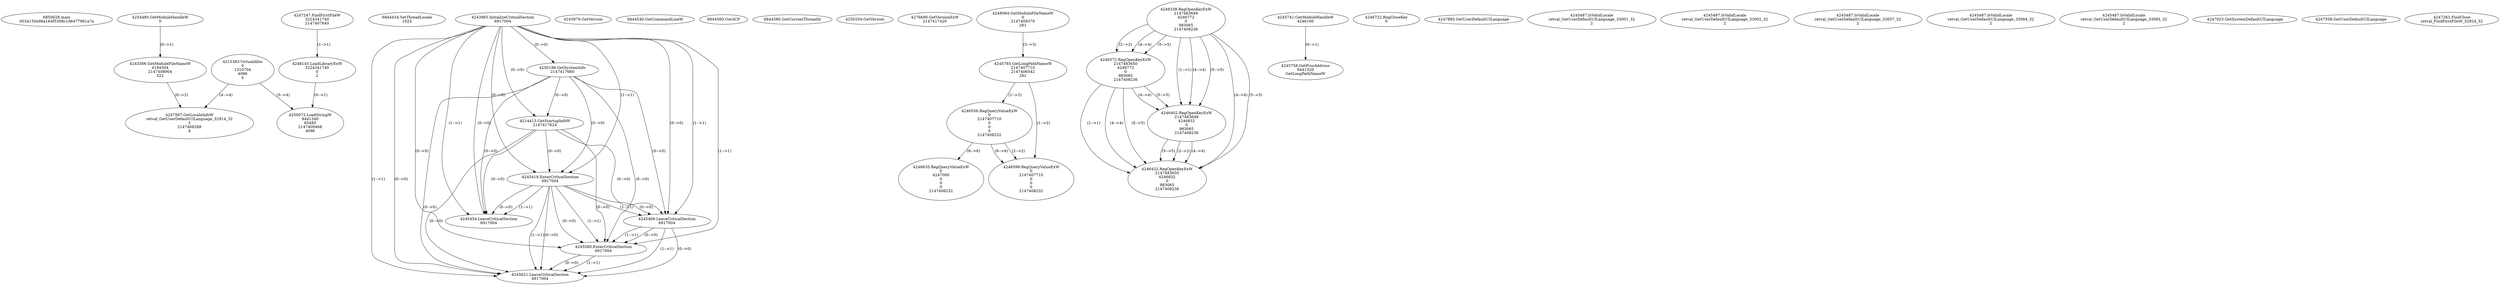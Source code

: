 // Global SCDG with merge call
digraph {
	0 [label="6850628.main
0034150e96a164f5308c1d6477961a7a"]
	1 [label="4254480.GetModuleHandleW
0"]
	2 [label="6844434.SetThreadLocale
1024"]
	3 [label="4243965.InitializeCriticalSection
6917004"]
	4 [label="4243979.GetVersion
"]
	5 [label="4250188.GetSystemInfo
2147417660"]
	3 -> 5 [label="(0-->0)"]
	6 [label="6844540.GetCommandLineW
"]
	7 [label="4214413.GetStartupInfoW
2147417624"]
	3 -> 7 [label="(0-->0)"]
	5 -> 7 [label="(0-->0)"]
	8 [label="6844560.GetACP
"]
	9 [label="6844580.GetCurrentThreadId
"]
	10 [label="4250204.GetVersion
"]
	11 [label="4276690.GetVersionExW
2147417420"]
	12 [label="4243306.GetModuleFileNameW
4194304
2147408904
522"]
	1 -> 12 [label="(0-->1)"]
	13 [label="4248064.GetModuleFileNameW
0
2147408370
261"]
	14 [label="4215383.VirtualAlloc
0
1310704
4096
4"]
	15 [label="4246338.RegOpenKeyExW
2147483649
4246772
0
983065
2147408236"]
	16 [label="4246372.RegOpenKeyExW
2147483650
4246772
0
983065
2147408236"]
	15 -> 16 [label="(2-->2)"]
	15 -> 16 [label="(4-->4)"]
	15 -> 16 [label="(5-->5)"]
	17 [label="4246402.RegOpenKeyExW
2147483649
4246832
0
983065
2147408236"]
	15 -> 17 [label="(1-->1)"]
	15 -> 17 [label="(4-->4)"]
	16 -> 17 [label="(4-->4)"]
	15 -> 17 [label="(5-->5)"]
	16 -> 17 [label="(5-->5)"]
	18 [label="4245741.GetModuleHandleW
4246160"]
	19 [label="4245758.GetProcAddress
9441320
GetLongPathNameW"]
	18 -> 19 [label="(0-->1)"]
	20 [label="4245785.GetLongPathNameW
2147407710
2147406542
261"]
	13 -> 20 [label="(3-->3)"]
	21 [label="4246556.RegQueryValueExW
0
2147407710
0
0
0
2147408232"]
	20 -> 21 [label="(1-->2)"]
	22 [label="4246599.RegQueryValueExW
0
2147407710
0
0
0
2147408232"]
	20 -> 22 [label="(1-->2)"]
	21 -> 22 [label="(2-->2)"]
	21 -> 22 [label="(6-->6)"]
	23 [label="4246722.RegCloseKey
0"]
	24 [label="4247883.GetUserDefaultUILanguage
"]
	25 [label="4245418.EnterCriticalSection
6917004"]
	3 -> 25 [label="(1-->1)"]
	3 -> 25 [label="(0-->0)"]
	5 -> 25 [label="(0-->0)"]
	7 -> 25 [label="(0-->0)"]
	26 [label="4245469.LeaveCriticalSection
6917004"]
	3 -> 26 [label="(1-->1)"]
	25 -> 26 [label="(1-->1)"]
	3 -> 26 [label="(0-->0)"]
	5 -> 26 [label="(0-->0)"]
	7 -> 26 [label="(0-->0)"]
	25 -> 26 [label="(0-->0)"]
	27 [label="4245487.IsValidLocale
retval_GetUserDefaultUILanguage_33001_32
2"]
	28 [label="4245580.EnterCriticalSection
6917004"]
	3 -> 28 [label="(1-->1)"]
	25 -> 28 [label="(1-->1)"]
	26 -> 28 [label="(1-->1)"]
	3 -> 28 [label="(0-->0)"]
	5 -> 28 [label="(0-->0)"]
	7 -> 28 [label="(0-->0)"]
	25 -> 28 [label="(0-->0)"]
	26 -> 28 [label="(0-->0)"]
	29 [label="4245621.LeaveCriticalSection
6917004"]
	3 -> 29 [label="(1-->1)"]
	25 -> 29 [label="(1-->1)"]
	26 -> 29 [label="(1-->1)"]
	28 -> 29 [label="(1-->1)"]
	3 -> 29 [label="(0-->0)"]
	5 -> 29 [label="(0-->0)"]
	7 -> 29 [label="(0-->0)"]
	25 -> 29 [label="(0-->0)"]
	26 -> 29 [label="(0-->0)"]
	28 -> 29 [label="(0-->0)"]
	30 [label="4245487.IsValidLocale
retval_GetUserDefaultUILanguage_33002_32
2"]
	31 [label="4246635.RegQueryValueExW
0
4247000
0
0
0
2147408232"]
	21 -> 31 [label="(6-->6)"]
	32 [label="4245487.IsValidLocale
retval_GetUserDefaultUILanguage_33057_32
2"]
	33 [label="4246432.RegOpenKeyExW
2147483650
4246832
0
983065
2147408236"]
	16 -> 33 [label="(1-->1)"]
	17 -> 33 [label="(2-->2)"]
	15 -> 33 [label="(4-->4)"]
	16 -> 33 [label="(4-->4)"]
	17 -> 33 [label="(4-->4)"]
	15 -> 33 [label="(5-->5)"]
	16 -> 33 [label="(5-->5)"]
	17 -> 33 [label="(5-->5)"]
	34 [label="4245487.IsValidLocale
retval_GetUserDefaultUILanguage_33084_32
2"]
	35 [label="4245487.IsValidLocale
retval_GetUserDefaultUILanguage_33085_32
2"]
	36 [label="4245454.LeaveCriticalSection
6917004"]
	3 -> 36 [label="(1-->1)"]
	25 -> 36 [label="(1-->1)"]
	3 -> 36 [label="(0-->0)"]
	5 -> 36 [label="(0-->0)"]
	7 -> 36 [label="(0-->0)"]
	25 -> 36 [label="(0-->0)"]
	37 [label="4247923.GetSystemDefaultUILanguage
"]
	38 [label="4247558.GetUserDefaultUILanguage
"]
	39 [label="4247567.GetLocaleInfoW
retval_GetUserDefaultUILanguage_32914_32
3
2147408268
4"]
	12 -> 39 [label="(0-->2)"]
	14 -> 39 [label="(4-->4)"]
	40 [label="4247247.FindFirstFileW
3224341740
2147407640"]
	41 [label="4247263.FindClose
retval_FindFirstFileW_32924_32"]
	42 [label="4248145.LoadLibraryExW
3224341740
0
2"]
	40 -> 42 [label="(1-->1)"]
	43 [label="4250073.LoadStringW
9441340
65485
2147409468
4096"]
	42 -> 43 [label="(0-->1)"]
	14 -> 43 [label="(3-->4)"]
}
